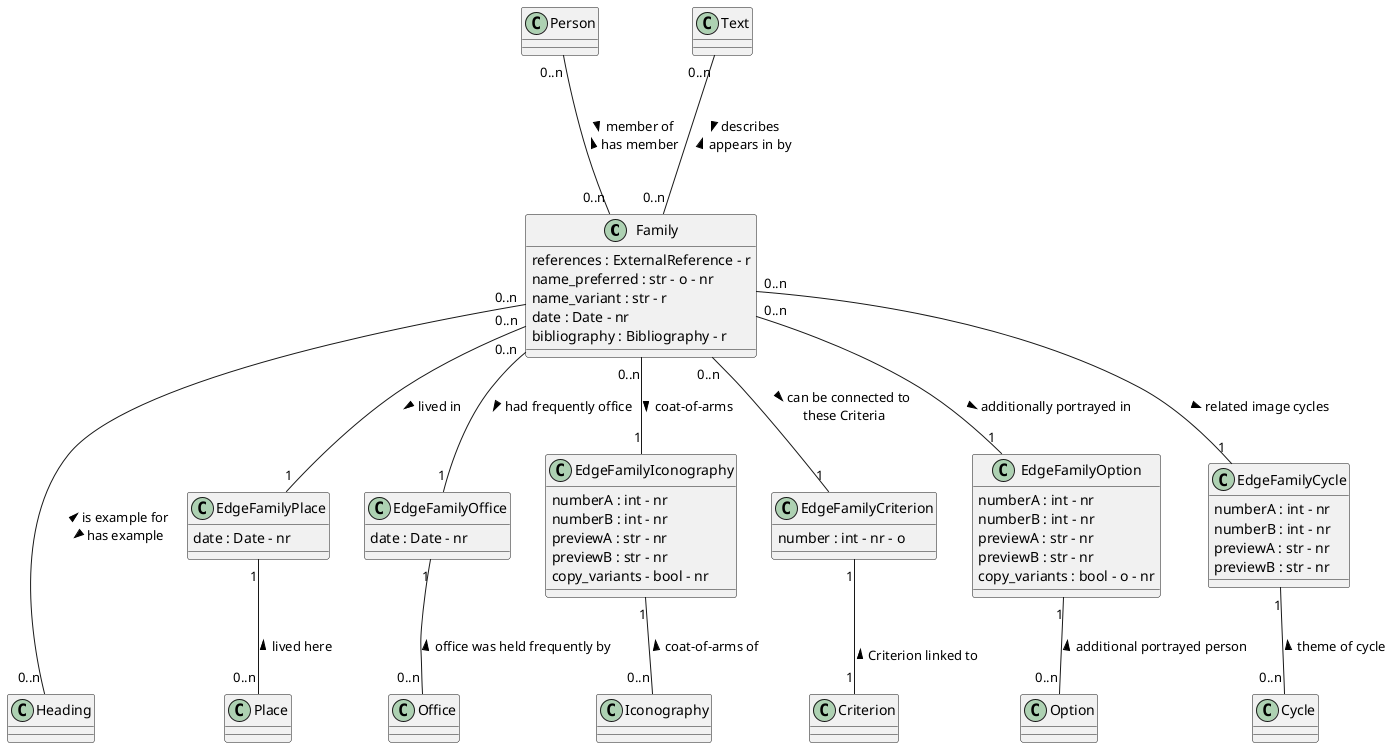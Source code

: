 @startuml Family

class Family
Family : references : ExternalReference - r
Family : name_preferred : str - o - nr
Family : name_variant : str - r
Family : date : Date - nr
Family : bibliography : Bibliography - r

class Person

class Heading

class Place

class Office

class Text

class Iconography 

class Criterion

class Option 

class Cycle 

class EdgeFamilyPlace
EdgeFamilyPlace : date : Date - nr

class EdgeFamilyOffice
EdgeFamilyOffice : date : Date - nr

class EdgeFamilyIconography
EdgeFamilyIconography : numberA : int - nr
EdgeFamilyIconography : numberB : int - nr
EdgeFamilyIconography : previewA : str - nr
EdgeFamilyIconography : previewB : str - nr
EdgeFamilyIconography : copy_variants - bool - nr

class EdgeFamilyCriterion
EdgeFamilyCriterion : number : int - nr - o 

class EdgeFamilyOption
EdgeFamilyOption : numberA : int - nr
EdgeFamilyOption : numberB : int - nr
EdgeFamilyOption : previewA : str - nr
EdgeFamilyOption : previewB : str - nr
EdgeFamilyOption : copy_variants : bool - o - nr

class EdgeFamilyCycle
EdgeFamilyCycle : numberA : int - nr
EdgeFamilyCycle : numberB : int - nr
EdgeFamilyCycle : previewA : str - nr
EdgeFamilyCycle : previewB : str - nr

Person "0..n" --- "0..n" Family : > member of \n has member <

Text "0..n" --- "0..n" Family : > describes \n appears in by <

Family "0..n" --- "0..n" Heading : < is example for \n has example >

Family "0..n" -- "1" EdgeFamilyPlace : lived in >
EdgeFamilyPlace "1" -- "0..n" Place : lived here <

Family "0..n" -- "1" EdgeFamilyOffice : had frequently office >
EdgeFamilyOffice "1" -- "0..n" Office : office was held frequently by <

Family "0..n" -- "1" EdgeFamilyIconography : coat-of-arms >
EdgeFamilyIconography "1" -- "0..n" Iconography : coat-of-arms of <

Family "0..n" -- "1" EdgeFamilyCriterion : > can be connected to \n these Criteria 
EdgeFamilyCriterion "1" -- "1" Criterion : \n Criterion linked to <

Family "0..n" -- "1" EdgeFamilyOption : additionally portrayed in >
EdgeFamilyOption "1" -- "0..n" Option : additional portrayed person <

Family "0..n" -- "1" EdgeFamilyCycle : related image cycles >
EdgeFamilyCycle "1" -- "0..n" Cycle : theme of cycle <




@enduml



